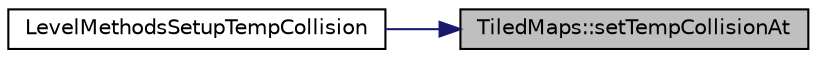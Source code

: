 digraph "TiledMaps::setTempCollisionAt"
{
 // LATEX_PDF_SIZE
  edge [fontname="Helvetica",fontsize="10",labelfontname="Helvetica",labelfontsize="10"];
  node [fontname="Helvetica",fontsize="10",shape=record];
  rankdir="RL";
  Node1 [label="TiledMaps::setTempCollisionAt",height=0.2,width=0.4,color="black", fillcolor="grey75", style="filled", fontcolor="black",tooltip=" "];
  Node1 -> Node2 [dir="back",color="midnightblue",fontsize="10",style="solid",fontname="Helvetica"];
  Node2 [label="LevelMethodsSetupTempCollision",height=0.2,width=0.4,color="black", fillcolor="white", style="filled",URL="$_level_methods_8cpp.html#af8f4af3124ca423e34c8f0ae15ed4eb5",tooltip=" "];
}
